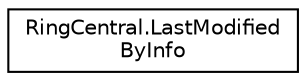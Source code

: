 digraph "Graphical Class Hierarchy"
{
 // LATEX_PDF_SIZE
  edge [fontname="Helvetica",fontsize="10",labelfontname="Helvetica",labelfontsize="10"];
  node [fontname="Helvetica",fontsize="10",shape=record];
  rankdir="LR";
  Node0 [label="RingCentral.LastModified\lByInfo",height=0.2,width=0.4,color="black", fillcolor="white", style="filled",URL="$classRingCentral_1_1LastModifiedByInfo.html",tooltip="Note last modification information"];
}
